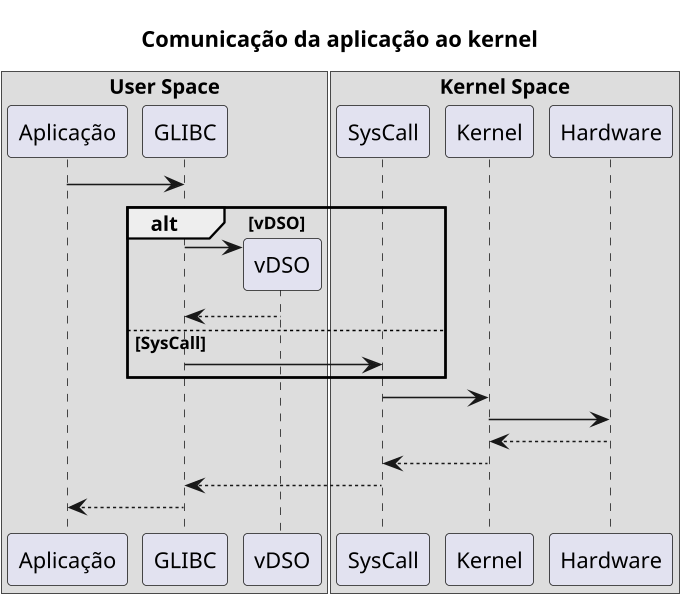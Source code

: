 @startuml
skinparam dpi 150


title Comunicação da aplicação ao kernel


box "User Space"
  participant Aplicação
  participant GLIBC
  participant vDSO
end box

box "Kernel Space"
  participant SysCall
  participant Kernel
  participant Hardware
end box


Aplicação -> GLIBC
alt vDSO
  create vDSO
  GLIBC -> vDSO
  vDSO --> GLIBC
else SysCall
  GLIBC -> SysCall
end
  SysCall -> Kernel
  Kernel -> Hardware

  Hardware --> Kernel
  Kernel --> SysCall
  SysCall --> GLIBC
  GLIBC --> Aplicação


@enduml